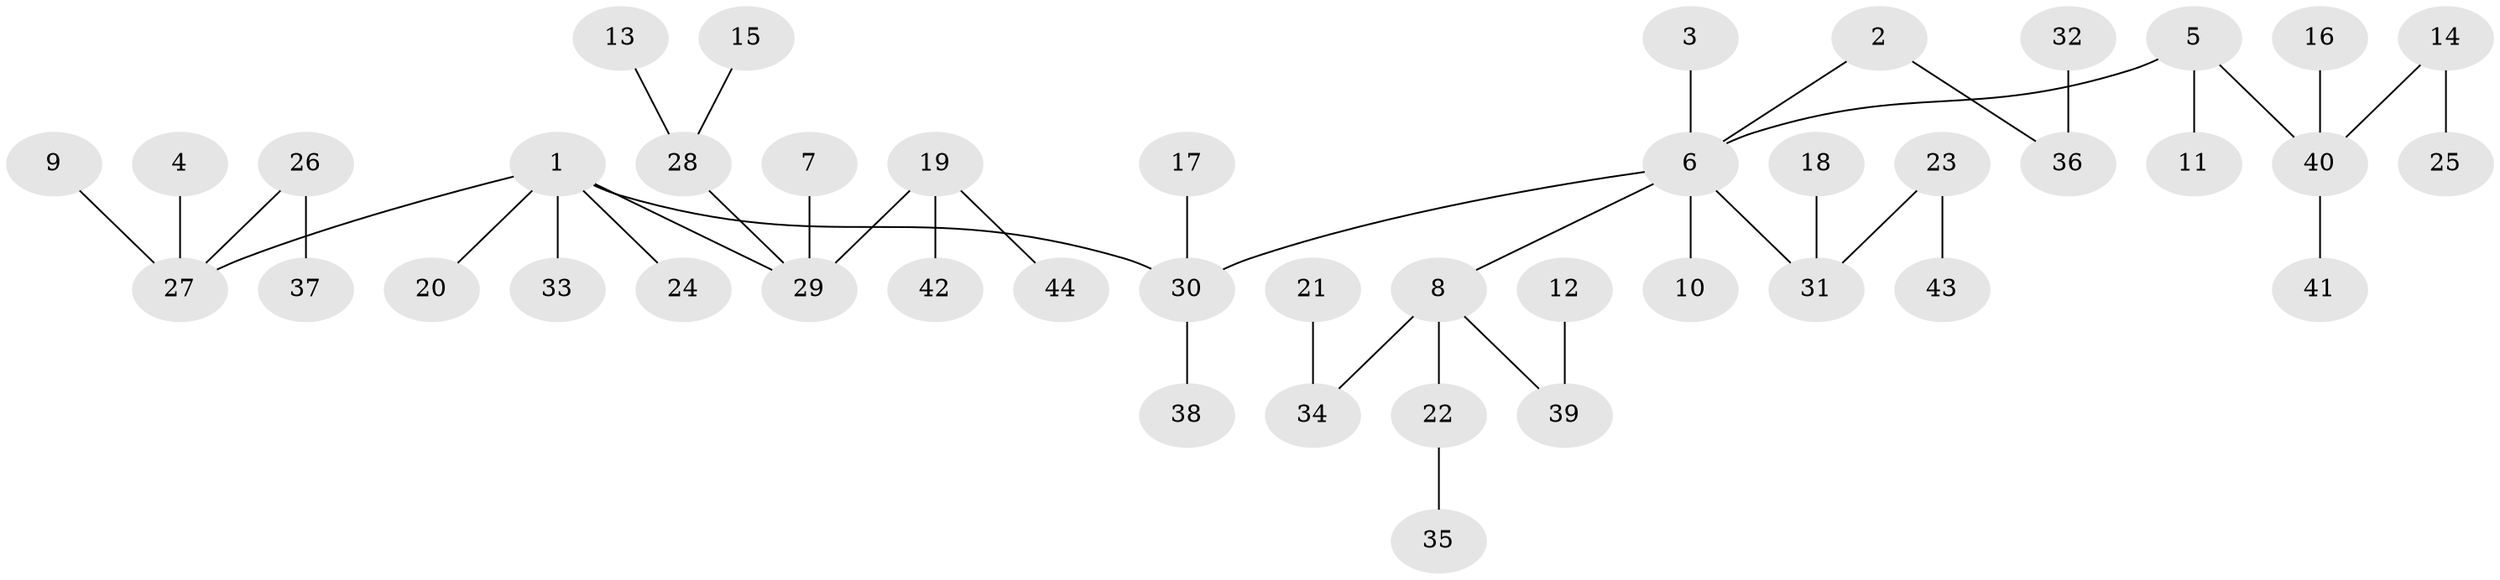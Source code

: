 // original degree distribution, {5: 0.04597701149425287, 4: 0.06896551724137931, 8: 0.011494252873563218, 2: 0.20689655172413793, 1: 0.5172413793103449, 3: 0.14942528735632185}
// Generated by graph-tools (version 1.1) at 2025/26/03/09/25 03:26:29]
// undirected, 44 vertices, 43 edges
graph export_dot {
graph [start="1"]
  node [color=gray90,style=filled];
  1;
  2;
  3;
  4;
  5;
  6;
  7;
  8;
  9;
  10;
  11;
  12;
  13;
  14;
  15;
  16;
  17;
  18;
  19;
  20;
  21;
  22;
  23;
  24;
  25;
  26;
  27;
  28;
  29;
  30;
  31;
  32;
  33;
  34;
  35;
  36;
  37;
  38;
  39;
  40;
  41;
  42;
  43;
  44;
  1 -- 20 [weight=1.0];
  1 -- 24 [weight=1.0];
  1 -- 27 [weight=1.0];
  1 -- 29 [weight=1.0];
  1 -- 30 [weight=1.0];
  1 -- 33 [weight=1.0];
  2 -- 6 [weight=1.0];
  2 -- 36 [weight=1.0];
  3 -- 6 [weight=1.0];
  4 -- 27 [weight=1.0];
  5 -- 6 [weight=1.0];
  5 -- 11 [weight=1.0];
  5 -- 40 [weight=1.0];
  6 -- 8 [weight=1.0];
  6 -- 10 [weight=1.0];
  6 -- 30 [weight=1.0];
  6 -- 31 [weight=1.0];
  7 -- 29 [weight=1.0];
  8 -- 22 [weight=1.0];
  8 -- 34 [weight=1.0];
  8 -- 39 [weight=1.0];
  9 -- 27 [weight=1.0];
  12 -- 39 [weight=1.0];
  13 -- 28 [weight=1.0];
  14 -- 25 [weight=1.0];
  14 -- 40 [weight=1.0];
  15 -- 28 [weight=1.0];
  16 -- 40 [weight=1.0];
  17 -- 30 [weight=1.0];
  18 -- 31 [weight=1.0];
  19 -- 29 [weight=1.0];
  19 -- 42 [weight=1.0];
  19 -- 44 [weight=1.0];
  21 -- 34 [weight=1.0];
  22 -- 35 [weight=1.0];
  23 -- 31 [weight=1.0];
  23 -- 43 [weight=1.0];
  26 -- 27 [weight=1.0];
  26 -- 37 [weight=1.0];
  28 -- 29 [weight=1.0];
  30 -- 38 [weight=1.0];
  32 -- 36 [weight=1.0];
  40 -- 41 [weight=1.0];
}
